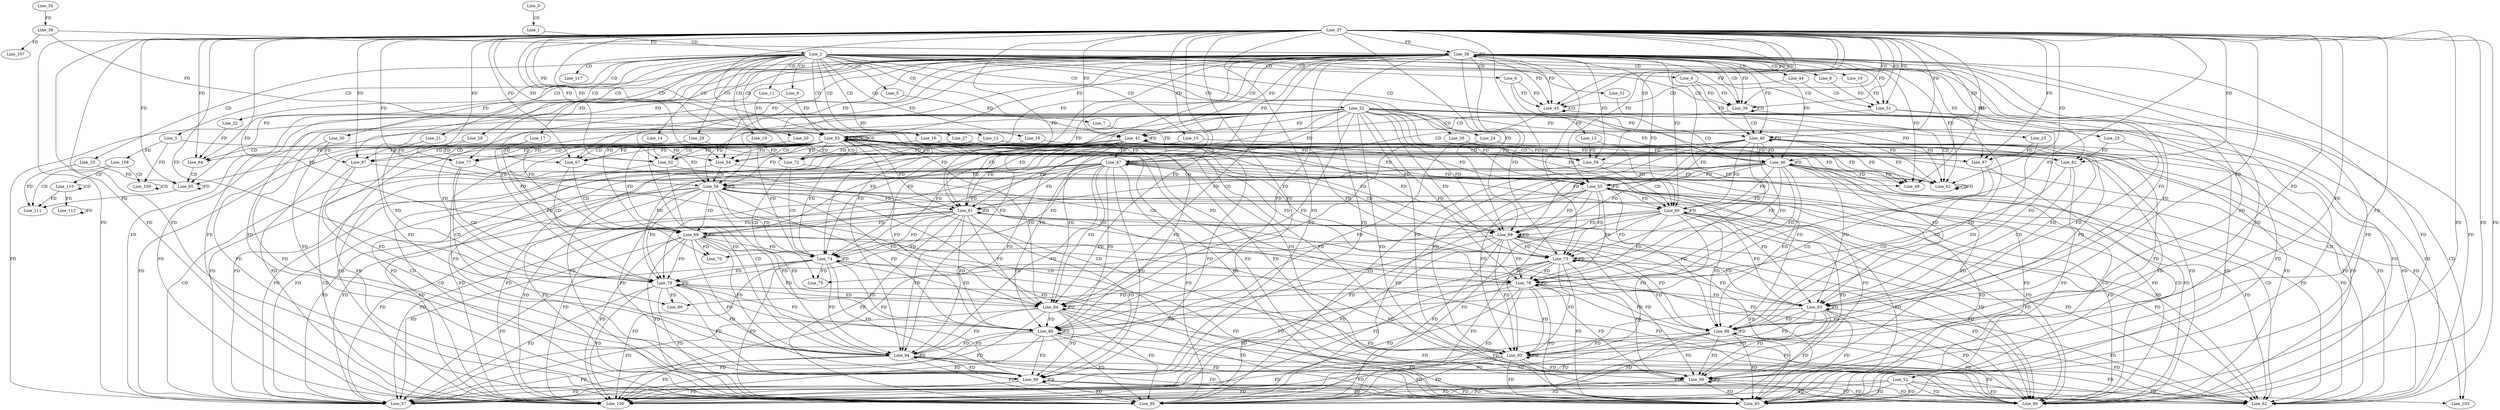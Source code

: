 digraph G {
  Line_0;
  Line_1;
  Line_2;
  Line_3;
  Line_4;
  Line_5;
  Line_6;
  Line_7;
  Line_8;
  Line_9;
  Line_10;
  Line_11;
  Line_12;
  Line_13;
  Line_14;
  Line_15;
  Line_16;
  Line_17;
  Line_18;
  Line_19;
  Line_20;
  Line_21;
  Line_22;
  Line_23;
  Line_24;
  Line_25;
  Line_26;
  Line_27;
  Line_28;
  Line_29;
  Line_30;
  Line_31;
  Line_32;
  Line_33;
  Line_35;
  Line_36;
  Line_38;
  Line_37;
  Line_38;
  Line_36;
  Line_38;
  Line_39;
  Line_39;
  Line_40;
  Line_40;
  Line_40;
  Line_41;
  Line_41;
  Line_42;
  Line_42;
  Line_42;
  Line_44;
  Line_45;
  Line_45;
  Line_46;
  Line_46;
  Line_46;
  Line_47;
  Line_47;
  Line_48;
  Line_51;
  Line_51;
  Line_51;
  Line_52;
  Line_53;
  Line_53;
  Line_53;
  Line_53;
  Line_53;
  Line_53;
  Line_53;
  Line_54;
  Line_54;
  Line_54;
  Line_55;
  Line_55;
  Line_55;
  Line_56;
  Line_56;
  Line_57;
  Line_57;
  Line_59;
  Line_59;
  Line_59;
  Line_60;
  Line_60;
  Line_60;
  Line_61;
  Line_61;
  Line_62;
  Line_62;
  Line_62;
  Line_64;
  Line_64;
  Line_64;
  Line_65;
  Line_65;
  Line_65;
  Line_65;
  Line_65;
  Line_67;
  Line_67;
  Line_67;
  Line_68;
  Line_68;
  Line_68;
  Line_69;
  Line_69;
  Line_70;
  Line_70;
  Line_70;
  Line_72;
  Line_72;
  Line_72;
  Line_73;
  Line_73;
  Line_73;
  Line_74;
  Line_74;
  Line_75;
  Line_75;
  Line_75;
  Line_77;
  Line_77;
  Line_77;
  Line_78;
  Line_78;
  Line_78;
  Line_79;
  Line_79;
  Line_80;
  Line_80;
  Line_80;
  Line_82;
  Line_82;
  Line_82;
  Line_83;
  Line_83;
  Line_83;
  Line_84;
  Line_84;
  Line_85;
  Line_85;
  Line_87;
  Line_87;
  Line_87;
  Line_88;
  Line_88;
  Line_88;
  Line_89;
  Line_89;
  Line_90;
  Line_90;
  Line_92;
  Line_92;
  Line_92;
  Line_93;
  Line_93;
  Line_93;
  Line_94;
  Line_94;
  Line_95;
  Line_95;
  Line_97;
  Line_97;
  Line_97;
  Line_98;
  Line_98;
  Line_98;
  Line_99;
  Line_99;
  Line_100;
  Line_100;
  Line_103;
  Line_107;
  Line_108;
  Line_108;
  Line_109;
  Line_109;
  Line_110;
  Line_110;
  Line_111;
  Line_112;
  Line_112;
  Line_117;
  Line_0 -> Line_1 [ label="CD" ];
  Line_1 -> Line_2 [ label="CD" ];
  Line_2 -> Line_3 [ label="CD" ];
  Line_2 -> Line_4 [ label="CD" ];
  Line_2 -> Line_5 [ label="CD" ];
  Line_2 -> Line_6 [ label="CD" ];
  Line_2 -> Line_7 [ label="CD" ];
  Line_2 -> Line_8 [ label="CD" ];
  Line_2 -> Line_9 [ label="CD" ];
  Line_2 -> Line_10 [ label="CD" ];
  Line_2 -> Line_11 [ label="CD" ];
  Line_2 -> Line_12 [ label="CD" ];
  Line_2 -> Line_13 [ label="CD" ];
  Line_2 -> Line_14 [ label="CD" ];
  Line_2 -> Line_15 [ label="CD" ];
  Line_2 -> Line_16 [ label="CD" ];
  Line_2 -> Line_17 [ label="CD" ];
  Line_2 -> Line_18 [ label="CD" ];
  Line_2 -> Line_19 [ label="CD" ];
  Line_2 -> Line_20 [ label="CD" ];
  Line_2 -> Line_21 [ label="CD" ];
  Line_2 -> Line_22 [ label="CD" ];
  Line_2 -> Line_23 [ label="CD" ];
  Line_2 -> Line_24 [ label="CD" ];
  Line_2 -> Line_25 [ label="CD" ];
  Line_2 -> Line_26 [ label="CD" ];
  Line_2 -> Line_27 [ label="CD" ];
  Line_2 -> Line_28 [ label="CD" ];
  Line_2 -> Line_29 [ label="CD" ];
  Line_2 -> Line_30 [ label="CD" ];
  Line_2 -> Line_31 [ label="CD" ];
  Line_2 -> Line_32 [ label="CD" ];
  Line_2 -> Line_33 [ label="CD" ];
  Line_35 -> Line_36 [ label="FD" ];
  Line_38 -> Line_38 [ label="FD" ];
  Line_37 -> Line_38 [ label="FD" ];
  Line_36 -> Line_38 [ label="FD" ];
  Line_38 -> Line_39 [ label="CD" ];
  Line_38 -> Line_39 [ label="FD" ];
  Line_37 -> Line_39 [ label="FD" ];
  Line_4 -> Line_39 [ label="FD" ];
  Line_39 -> Line_39 [ label="CD" ];
  Line_38 -> Line_39 [ label="FD" ];
  Line_37 -> Line_39 [ label="FD" ];
  Line_4 -> Line_39 [ label="FD" ];
  Line_39 -> Line_40 [ label="CD" ];
  Line_40 -> Line_40 [ label="FD" ];
  Line_32 -> Line_40 [ label="FD" ];
  Line_38 -> Line_40 [ label="FD" ];
  Line_37 -> Line_40 [ label="FD" ];
  Line_4 -> Line_40 [ label="FD" ];
  Line_39 -> Line_41 [ label="CD" ];
  Line_41 -> Line_41 [ label="FD" ];
  Line_32 -> Line_41 [ label="FD" ];
  Line_38 -> Line_41 [ label="FD" ];
  Line_37 -> Line_41 [ label="FD" ];
  Line_5 -> Line_41 [ label="FD" ];
  Line_39 -> Line_42 [ label="CD" ];
  Line_38 -> Line_42 [ label="FD" ];
  Line_37 -> Line_42 [ label="FD" ];
  Line_40 -> Line_42 [ label="FD" ];
  Line_32 -> Line_42 [ label="FD" ];
  Line_41 -> Line_42 [ label="FD" ];
  Line_42 -> Line_42 [ label="CD" ];
  Line_42 -> Line_42 [ label="FD" ];
  Line_31 -> Line_42 [ label="FD" ];
  Line_38 -> Line_44 [ label="CD" ];
  Line_44 -> Line_45 [ label="CD" ];
  Line_38 -> Line_45 [ label="FD" ];
  Line_37 -> Line_45 [ label="FD" ];
  Line_6 -> Line_45 [ label="FD" ];
  Line_45 -> Line_45 [ label="CD" ];
  Line_38 -> Line_45 [ label="FD" ];
  Line_37 -> Line_45 [ label="FD" ];
  Line_6 -> Line_45 [ label="FD" ];
  Line_45 -> Line_46 [ label="CD" ];
  Line_40 -> Line_46 [ label="FD" ];
  Line_46 -> Line_46 [ label="FD" ];
  Line_32 -> Line_46 [ label="FD" ];
  Line_38 -> Line_46 [ label="FD" ];
  Line_37 -> Line_46 [ label="FD" ];
  Line_6 -> Line_46 [ label="FD" ];
  Line_45 -> Line_47 [ label="CD" ];
  Line_41 -> Line_47 [ label="FD" ];
  Line_47 -> Line_47 [ label="FD" ];
  Line_32 -> Line_47 [ label="FD" ];
  Line_38 -> Line_47 [ label="FD" ];
  Line_37 -> Line_47 [ label="FD" ];
  Line_7 -> Line_47 [ label="FD" ];
  Line_38 -> Line_48 [ label="FD" ];
  Line_37 -> Line_48 [ label="FD" ];
  Line_40 -> Line_48 [ label="FD" ];
  Line_46 -> Line_48 [ label="FD" ];
  Line_32 -> Line_48 [ label="FD" ];
  Line_41 -> Line_48 [ label="FD" ];
  Line_47 -> Line_48 [ label="FD" ];
  Line_44 -> Line_51 [ label="CD" ];
  Line_38 -> Line_51 [ label="FD" ];
  Line_37 -> Line_51 [ label="FD" ];
  Line_8 -> Line_51 [ label="FD" ];
  Line_10 -> Line_51 [ label="FD" ];
  Line_51 -> Line_52 [ label="CD" ];
  Line_51 -> Line_53 [ label="CD" ];
  Line_53 -> Line_53 [ label="CD" ];
  Line_53 -> Line_53 [ label="FD" ];
  Line_38 -> Line_53 [ label="FD" ];
  Line_37 -> Line_53 [ label="FD" ];
  Line_36 -> Line_53 [ label="FD" ];
  Line_53 -> Line_53 [ label="CD" ];
  Line_9 -> Line_53 [ label="FD" ];
  Line_53 -> Line_53 [ label="CD" ];
  Line_11 -> Line_53 [ label="FD" ];
  Line_53 -> Line_54 [ label="CD" ];
  Line_53 -> Line_54 [ label="FD" ];
  Line_38 -> Line_54 [ label="FD" ];
  Line_37 -> Line_54 [ label="FD" ];
  Line_12 -> Line_54 [ label="FD" ];
  Line_14 -> Line_54 [ label="FD" ];
  Line_54 -> Line_55 [ label="CD" ];
  Line_55 -> Line_55 [ label="FD" ];
  Line_40 -> Line_55 [ label="FD" ];
  Line_46 -> Line_55 [ label="FD" ];
  Line_32 -> Line_55 [ label="FD" ];
  Line_53 -> Line_55 [ label="FD" ];
  Line_38 -> Line_55 [ label="FD" ];
  Line_37 -> Line_55 [ label="FD" ];
  Line_12 -> Line_55 [ label="FD" ];
  Line_54 -> Line_56 [ label="CD" ];
  Line_56 -> Line_56 [ label="FD" ];
  Line_41 -> Line_56 [ label="FD" ];
  Line_47 -> Line_56 [ label="FD" ];
  Line_32 -> Line_56 [ label="FD" ];
  Line_53 -> Line_56 [ label="FD" ];
  Line_38 -> Line_56 [ label="FD" ];
  Line_37 -> Line_56 [ label="FD" ];
  Line_14 -> Line_56 [ label="FD" ];
  Line_54 -> Line_57 [ label="CD" ];
  Line_52 -> Line_57 [ label="FD" ];
  Line_53 -> Line_57 [ label="FD" ];
  Line_38 -> Line_57 [ label="FD" ];
  Line_37 -> Line_57 [ label="FD" ];
  Line_55 -> Line_57 [ label="FD" ];
  Line_40 -> Line_57 [ label="FD" ];
  Line_46 -> Line_57 [ label="FD" ];
  Line_32 -> Line_57 [ label="FD" ];
  Line_56 -> Line_57 [ label="FD" ];
  Line_41 -> Line_57 [ label="FD" ];
  Line_47 -> Line_57 [ label="FD" ];
  Line_53 -> Line_59 [ label="CD" ];
  Line_53 -> Line_59 [ label="FD" ];
  Line_38 -> Line_59 [ label="FD" ];
  Line_37 -> Line_59 [ label="FD" ];
  Line_13 -> Line_59 [ label="FD" ];
  Line_15 -> Line_59 [ label="FD" ];
  Line_59 -> Line_60 [ label="CD" ];
  Line_55 -> Line_60 [ label="FD" ];
  Line_60 -> Line_60 [ label="FD" ];
  Line_40 -> Line_60 [ label="FD" ];
  Line_46 -> Line_60 [ label="FD" ];
  Line_32 -> Line_60 [ label="FD" ];
  Line_53 -> Line_60 [ label="FD" ];
  Line_38 -> Line_60 [ label="FD" ];
  Line_37 -> Line_60 [ label="FD" ];
  Line_13 -> Line_60 [ label="FD" ];
  Line_59 -> Line_61 [ label="CD" ];
  Line_56 -> Line_61 [ label="FD" ];
  Line_61 -> Line_61 [ label="FD" ];
  Line_41 -> Line_61 [ label="FD" ];
  Line_47 -> Line_61 [ label="FD" ];
  Line_32 -> Line_61 [ label="FD" ];
  Line_53 -> Line_61 [ label="FD" ];
  Line_38 -> Line_61 [ label="FD" ];
  Line_37 -> Line_61 [ label="FD" ];
  Line_15 -> Line_61 [ label="FD" ];
  Line_59 -> Line_62 [ label="CD" ];
  Line_52 -> Line_62 [ label="FD" ];
  Line_53 -> Line_62 [ label="FD" ];
  Line_38 -> Line_62 [ label="FD" ];
  Line_37 -> Line_62 [ label="FD" ];
  Line_55 -> Line_62 [ label="FD" ];
  Line_60 -> Line_62 [ label="FD" ];
  Line_40 -> Line_62 [ label="FD" ];
  Line_46 -> Line_62 [ label="FD" ];
  Line_32 -> Line_62 [ label="FD" ];
  Line_56 -> Line_62 [ label="FD" ];
  Line_61 -> Line_62 [ label="FD" ];
  Line_41 -> Line_62 [ label="FD" ];
  Line_47 -> Line_62 [ label="FD" ];
  Line_53 -> Line_64 [ label="CD" ];
  Line_53 -> Line_64 [ label="FD" ];
  Line_38 -> Line_64 [ label="FD" ];
  Line_37 -> Line_64 [ label="FD" ];
  Line_22 -> Line_64 [ label="FD" ];
  Line_64 -> Line_65 [ label="CD" ];
  Line_65 -> Line_65 [ label="FD" ];
  Line_33 -> Line_65 [ label="FD" ];
  Line_53 -> Line_65 [ label="FD" ];
  Line_38 -> Line_65 [ label="FD" ];
  Line_37 -> Line_65 [ label="FD" ];
  Line_53 -> Line_67 [ label="CD" ];
  Line_53 -> Line_67 [ label="FD" ];
  Line_38 -> Line_67 [ label="FD" ];
  Line_37 -> Line_67 [ label="FD" ];
  Line_16 -> Line_67 [ label="FD" ];
  Line_17 -> Line_67 [ label="FD" ];
  Line_67 -> Line_68 [ label="CD" ];
  Line_55 -> Line_68 [ label="FD" ];
  Line_60 -> Line_68 [ label="FD" ];
  Line_68 -> Line_68 [ label="FD" ];
  Line_40 -> Line_68 [ label="FD" ];
  Line_46 -> Line_68 [ label="FD" ];
  Line_32 -> Line_68 [ label="FD" ];
  Line_53 -> Line_68 [ label="FD" ];
  Line_38 -> Line_68 [ label="FD" ];
  Line_37 -> Line_68 [ label="FD" ];
  Line_16 -> Line_68 [ label="FD" ];
  Line_67 -> Line_69 [ label="CD" ];
  Line_56 -> Line_69 [ label="FD" ];
  Line_61 -> Line_69 [ label="FD" ];
  Line_69 -> Line_69 [ label="FD" ];
  Line_41 -> Line_69 [ label="FD" ];
  Line_47 -> Line_69 [ label="FD" ];
  Line_32 -> Line_69 [ label="FD" ];
  Line_53 -> Line_69 [ label="FD" ];
  Line_38 -> Line_69 [ label="FD" ];
  Line_37 -> Line_69 [ label="FD" ];
  Line_17 -> Line_69 [ label="FD" ];
  Line_67 -> Line_70 [ label="CD" ];
  Line_68 -> Line_70 [ label="FD" ];
  Line_69 -> Line_70 [ label="FD" ];
  Line_53 -> Line_72 [ label="CD" ];
  Line_53 -> Line_72 [ label="FD" ];
  Line_38 -> Line_72 [ label="FD" ];
  Line_37 -> Line_72 [ label="FD" ];
  Line_18 -> Line_72 [ label="FD" ];
  Line_19 -> Line_72 [ label="FD" ];
  Line_72 -> Line_73 [ label="CD" ];
  Line_55 -> Line_73 [ label="FD" ];
  Line_60 -> Line_73 [ label="FD" ];
  Line_68 -> Line_73 [ label="FD" ];
  Line_73 -> Line_73 [ label="FD" ];
  Line_40 -> Line_73 [ label="FD" ];
  Line_46 -> Line_73 [ label="FD" ];
  Line_32 -> Line_73 [ label="FD" ];
  Line_53 -> Line_73 [ label="FD" ];
  Line_38 -> Line_73 [ label="FD" ];
  Line_37 -> Line_73 [ label="FD" ];
  Line_18 -> Line_73 [ label="FD" ];
  Line_72 -> Line_74 [ label="CD" ];
  Line_56 -> Line_74 [ label="FD" ];
  Line_61 -> Line_74 [ label="FD" ];
  Line_69 -> Line_74 [ label="FD" ];
  Line_74 -> Line_74 [ label="FD" ];
  Line_41 -> Line_74 [ label="FD" ];
  Line_47 -> Line_74 [ label="FD" ];
  Line_32 -> Line_74 [ label="FD" ];
  Line_53 -> Line_74 [ label="FD" ];
  Line_38 -> Line_74 [ label="FD" ];
  Line_37 -> Line_74 [ label="FD" ];
  Line_19 -> Line_74 [ label="FD" ];
  Line_72 -> Line_75 [ label="CD" ];
  Line_73 -> Line_75 [ label="FD" ];
  Line_74 -> Line_75 [ label="FD" ];
  Line_53 -> Line_77 [ label="CD" ];
  Line_53 -> Line_77 [ label="FD" ];
  Line_38 -> Line_77 [ label="FD" ];
  Line_37 -> Line_77 [ label="FD" ];
  Line_20 -> Line_77 [ label="FD" ];
  Line_21 -> Line_77 [ label="FD" ];
  Line_77 -> Line_78 [ label="CD" ];
  Line_55 -> Line_78 [ label="FD" ];
  Line_60 -> Line_78 [ label="FD" ];
  Line_68 -> Line_78 [ label="FD" ];
  Line_73 -> Line_78 [ label="FD" ];
  Line_78 -> Line_78 [ label="FD" ];
  Line_40 -> Line_78 [ label="FD" ];
  Line_46 -> Line_78 [ label="FD" ];
  Line_32 -> Line_78 [ label="FD" ];
  Line_53 -> Line_78 [ label="FD" ];
  Line_38 -> Line_78 [ label="FD" ];
  Line_37 -> Line_78 [ label="FD" ];
  Line_20 -> Line_78 [ label="FD" ];
  Line_77 -> Line_79 [ label="CD" ];
  Line_56 -> Line_79 [ label="FD" ];
  Line_61 -> Line_79 [ label="FD" ];
  Line_69 -> Line_79 [ label="FD" ];
  Line_74 -> Line_79 [ label="FD" ];
  Line_79 -> Line_79 [ label="FD" ];
  Line_41 -> Line_79 [ label="FD" ];
  Line_47 -> Line_79 [ label="FD" ];
  Line_32 -> Line_79 [ label="FD" ];
  Line_53 -> Line_79 [ label="FD" ];
  Line_38 -> Line_79 [ label="FD" ];
  Line_37 -> Line_79 [ label="FD" ];
  Line_21 -> Line_79 [ label="FD" ];
  Line_77 -> Line_80 [ label="CD" ];
  Line_78 -> Line_80 [ label="FD" ];
  Line_79 -> Line_80 [ label="FD" ];
  Line_53 -> Line_82 [ label="CD" ];
  Line_53 -> Line_82 [ label="FD" ];
  Line_38 -> Line_82 [ label="FD" ];
  Line_37 -> Line_82 [ label="FD" ];
  Line_23 -> Line_82 [ label="FD" ];
  Line_24 -> Line_82 [ label="FD" ];
  Line_82 -> Line_83 [ label="CD" ];
  Line_55 -> Line_83 [ label="FD" ];
  Line_60 -> Line_83 [ label="FD" ];
  Line_68 -> Line_83 [ label="FD" ];
  Line_73 -> Line_83 [ label="FD" ];
  Line_78 -> Line_83 [ label="FD" ];
  Line_83 -> Line_83 [ label="FD" ];
  Line_40 -> Line_83 [ label="FD" ];
  Line_46 -> Line_83 [ label="FD" ];
  Line_32 -> Line_83 [ label="FD" ];
  Line_53 -> Line_83 [ label="FD" ];
  Line_38 -> Line_83 [ label="FD" ];
  Line_37 -> Line_83 [ label="FD" ];
  Line_23 -> Line_83 [ label="FD" ];
  Line_82 -> Line_84 [ label="CD" ];
  Line_56 -> Line_84 [ label="FD" ];
  Line_61 -> Line_84 [ label="FD" ];
  Line_69 -> Line_84 [ label="FD" ];
  Line_74 -> Line_84 [ label="FD" ];
  Line_79 -> Line_84 [ label="FD" ];
  Line_84 -> Line_84 [ label="FD" ];
  Line_41 -> Line_84 [ label="FD" ];
  Line_47 -> Line_84 [ label="FD" ];
  Line_32 -> Line_84 [ label="FD" ];
  Line_53 -> Line_84 [ label="FD" ];
  Line_38 -> Line_84 [ label="FD" ];
  Line_37 -> Line_84 [ label="FD" ];
  Line_24 -> Line_84 [ label="FD" ];
  Line_82 -> Line_85 [ label="CD" ];
  Line_52 -> Line_85 [ label="FD" ];
  Line_53 -> Line_85 [ label="FD" ];
  Line_38 -> Line_85 [ label="FD" ];
  Line_37 -> Line_85 [ label="FD" ];
  Line_55 -> Line_85 [ label="FD" ];
  Line_60 -> Line_85 [ label="FD" ];
  Line_68 -> Line_85 [ label="FD" ];
  Line_73 -> Line_85 [ label="FD" ];
  Line_78 -> Line_85 [ label="FD" ];
  Line_83 -> Line_85 [ label="FD" ];
  Line_40 -> Line_85 [ label="FD" ];
  Line_46 -> Line_85 [ label="FD" ];
  Line_32 -> Line_85 [ label="FD" ];
  Line_56 -> Line_85 [ label="FD" ];
  Line_61 -> Line_85 [ label="FD" ];
  Line_69 -> Line_85 [ label="FD" ];
  Line_74 -> Line_85 [ label="FD" ];
  Line_79 -> Line_85 [ label="FD" ];
  Line_84 -> Line_85 [ label="FD" ];
  Line_41 -> Line_85 [ label="FD" ];
  Line_47 -> Line_85 [ label="FD" ];
  Line_53 -> Line_87 [ label="CD" ];
  Line_53 -> Line_87 [ label="FD" ];
  Line_38 -> Line_87 [ label="FD" ];
  Line_37 -> Line_87 [ label="FD" ];
  Line_25 -> Line_87 [ label="FD" ];
  Line_26 -> Line_87 [ label="FD" ];
  Line_87 -> Line_88 [ label="CD" ];
  Line_55 -> Line_88 [ label="FD" ];
  Line_60 -> Line_88 [ label="FD" ];
  Line_68 -> Line_88 [ label="FD" ];
  Line_73 -> Line_88 [ label="FD" ];
  Line_78 -> Line_88 [ label="FD" ];
  Line_83 -> Line_88 [ label="FD" ];
  Line_88 -> Line_88 [ label="FD" ];
  Line_40 -> Line_88 [ label="FD" ];
  Line_46 -> Line_88 [ label="FD" ];
  Line_32 -> Line_88 [ label="FD" ];
  Line_53 -> Line_88 [ label="FD" ];
  Line_38 -> Line_88 [ label="FD" ];
  Line_37 -> Line_88 [ label="FD" ];
  Line_25 -> Line_88 [ label="FD" ];
  Line_87 -> Line_89 [ label="CD" ];
  Line_56 -> Line_89 [ label="FD" ];
  Line_61 -> Line_89 [ label="FD" ];
  Line_69 -> Line_89 [ label="FD" ];
  Line_74 -> Line_89 [ label="FD" ];
  Line_79 -> Line_89 [ label="FD" ];
  Line_84 -> Line_89 [ label="FD" ];
  Line_89 -> Line_89 [ label="FD" ];
  Line_41 -> Line_89 [ label="FD" ];
  Line_47 -> Line_89 [ label="FD" ];
  Line_32 -> Line_89 [ label="FD" ];
  Line_53 -> Line_89 [ label="FD" ];
  Line_38 -> Line_89 [ label="FD" ];
  Line_37 -> Line_89 [ label="FD" ];
  Line_26 -> Line_89 [ label="FD" ];
  Line_87 -> Line_90 [ label="CD" ];
  Line_52 -> Line_90 [ label="FD" ];
  Line_53 -> Line_90 [ label="FD" ];
  Line_38 -> Line_90 [ label="FD" ];
  Line_37 -> Line_90 [ label="FD" ];
  Line_55 -> Line_90 [ label="FD" ];
  Line_60 -> Line_90 [ label="FD" ];
  Line_68 -> Line_90 [ label="FD" ];
  Line_73 -> Line_90 [ label="FD" ];
  Line_78 -> Line_90 [ label="FD" ];
  Line_83 -> Line_90 [ label="FD" ];
  Line_88 -> Line_90 [ label="FD" ];
  Line_40 -> Line_90 [ label="FD" ];
  Line_46 -> Line_90 [ label="FD" ];
  Line_32 -> Line_90 [ label="FD" ];
  Line_56 -> Line_90 [ label="FD" ];
  Line_61 -> Line_90 [ label="FD" ];
  Line_69 -> Line_90 [ label="FD" ];
  Line_74 -> Line_90 [ label="FD" ];
  Line_79 -> Line_90 [ label="FD" ];
  Line_84 -> Line_90 [ label="FD" ];
  Line_89 -> Line_90 [ label="FD" ];
  Line_41 -> Line_90 [ label="FD" ];
  Line_47 -> Line_90 [ label="FD" ];
  Line_53 -> Line_92 [ label="CD" ];
  Line_53 -> Line_92 [ label="FD" ];
  Line_38 -> Line_92 [ label="FD" ];
  Line_37 -> Line_92 [ label="FD" ];
  Line_27 -> Line_92 [ label="FD" ];
  Line_28 -> Line_92 [ label="FD" ];
  Line_92 -> Line_93 [ label="CD" ];
  Line_55 -> Line_93 [ label="FD" ];
  Line_60 -> Line_93 [ label="FD" ];
  Line_68 -> Line_93 [ label="FD" ];
  Line_73 -> Line_93 [ label="FD" ];
  Line_78 -> Line_93 [ label="FD" ];
  Line_83 -> Line_93 [ label="FD" ];
  Line_88 -> Line_93 [ label="FD" ];
  Line_93 -> Line_93 [ label="FD" ];
  Line_40 -> Line_93 [ label="FD" ];
  Line_46 -> Line_93 [ label="FD" ];
  Line_32 -> Line_93 [ label="FD" ];
  Line_53 -> Line_93 [ label="FD" ];
  Line_38 -> Line_93 [ label="FD" ];
  Line_37 -> Line_93 [ label="FD" ];
  Line_27 -> Line_93 [ label="FD" ];
  Line_92 -> Line_94 [ label="CD" ];
  Line_56 -> Line_94 [ label="FD" ];
  Line_61 -> Line_94 [ label="FD" ];
  Line_69 -> Line_94 [ label="FD" ];
  Line_74 -> Line_94 [ label="FD" ];
  Line_79 -> Line_94 [ label="FD" ];
  Line_84 -> Line_94 [ label="FD" ];
  Line_89 -> Line_94 [ label="FD" ];
  Line_94 -> Line_94 [ label="FD" ];
  Line_41 -> Line_94 [ label="FD" ];
  Line_47 -> Line_94 [ label="FD" ];
  Line_32 -> Line_94 [ label="FD" ];
  Line_53 -> Line_94 [ label="FD" ];
  Line_38 -> Line_94 [ label="FD" ];
  Line_37 -> Line_94 [ label="FD" ];
  Line_28 -> Line_94 [ label="FD" ];
  Line_92 -> Line_95 [ label="CD" ];
  Line_52 -> Line_95 [ label="FD" ];
  Line_53 -> Line_95 [ label="FD" ];
  Line_38 -> Line_95 [ label="FD" ];
  Line_37 -> Line_95 [ label="FD" ];
  Line_55 -> Line_95 [ label="FD" ];
  Line_60 -> Line_95 [ label="FD" ];
  Line_68 -> Line_95 [ label="FD" ];
  Line_73 -> Line_95 [ label="FD" ];
  Line_78 -> Line_95 [ label="FD" ];
  Line_83 -> Line_95 [ label="FD" ];
  Line_88 -> Line_95 [ label="FD" ];
  Line_93 -> Line_95 [ label="FD" ];
  Line_40 -> Line_95 [ label="FD" ];
  Line_46 -> Line_95 [ label="FD" ];
  Line_32 -> Line_95 [ label="FD" ];
  Line_56 -> Line_95 [ label="FD" ];
  Line_61 -> Line_95 [ label="FD" ];
  Line_69 -> Line_95 [ label="FD" ];
  Line_74 -> Line_95 [ label="FD" ];
  Line_79 -> Line_95 [ label="FD" ];
  Line_84 -> Line_95 [ label="FD" ];
  Line_89 -> Line_95 [ label="FD" ];
  Line_94 -> Line_95 [ label="FD" ];
  Line_41 -> Line_95 [ label="FD" ];
  Line_47 -> Line_95 [ label="FD" ];
  Line_53 -> Line_97 [ label="CD" ];
  Line_53 -> Line_97 [ label="FD" ];
  Line_38 -> Line_97 [ label="FD" ];
  Line_37 -> Line_97 [ label="FD" ];
  Line_29 -> Line_97 [ label="FD" ];
  Line_30 -> Line_97 [ label="FD" ];
  Line_97 -> Line_98 [ label="CD" ];
  Line_55 -> Line_98 [ label="FD" ];
  Line_60 -> Line_98 [ label="FD" ];
  Line_68 -> Line_98 [ label="FD" ];
  Line_73 -> Line_98 [ label="FD" ];
  Line_78 -> Line_98 [ label="FD" ];
  Line_83 -> Line_98 [ label="FD" ];
  Line_88 -> Line_98 [ label="FD" ];
  Line_93 -> Line_98 [ label="FD" ];
  Line_98 -> Line_98 [ label="FD" ];
  Line_40 -> Line_98 [ label="FD" ];
  Line_46 -> Line_98 [ label="FD" ];
  Line_32 -> Line_98 [ label="FD" ];
  Line_53 -> Line_98 [ label="FD" ];
  Line_38 -> Line_98 [ label="FD" ];
  Line_37 -> Line_98 [ label="FD" ];
  Line_29 -> Line_98 [ label="FD" ];
  Line_97 -> Line_99 [ label="CD" ];
  Line_56 -> Line_99 [ label="FD" ];
  Line_61 -> Line_99 [ label="FD" ];
  Line_69 -> Line_99 [ label="FD" ];
  Line_74 -> Line_99 [ label="FD" ];
  Line_79 -> Line_99 [ label="FD" ];
  Line_84 -> Line_99 [ label="FD" ];
  Line_89 -> Line_99 [ label="FD" ];
  Line_94 -> Line_99 [ label="FD" ];
  Line_99 -> Line_99 [ label="FD" ];
  Line_41 -> Line_99 [ label="FD" ];
  Line_47 -> Line_99 [ label="FD" ];
  Line_32 -> Line_99 [ label="FD" ];
  Line_53 -> Line_99 [ label="FD" ];
  Line_38 -> Line_99 [ label="FD" ];
  Line_37 -> Line_99 [ label="FD" ];
  Line_30 -> Line_99 [ label="FD" ];
  Line_97 -> Line_100 [ label="CD" ];
  Line_52 -> Line_100 [ label="FD" ];
  Line_53 -> Line_100 [ label="FD" ];
  Line_38 -> Line_100 [ label="FD" ];
  Line_37 -> Line_100 [ label="FD" ];
  Line_55 -> Line_100 [ label="FD" ];
  Line_60 -> Line_100 [ label="FD" ];
  Line_68 -> Line_100 [ label="FD" ];
  Line_73 -> Line_100 [ label="FD" ];
  Line_78 -> Line_100 [ label="FD" ];
  Line_83 -> Line_100 [ label="FD" ];
  Line_88 -> Line_100 [ label="FD" ];
  Line_93 -> Line_100 [ label="FD" ];
  Line_98 -> Line_100 [ label="FD" ];
  Line_40 -> Line_100 [ label="FD" ];
  Line_46 -> Line_100 [ label="FD" ];
  Line_32 -> Line_100 [ label="FD" ];
  Line_56 -> Line_100 [ label="FD" ];
  Line_61 -> Line_100 [ label="FD" ];
  Line_69 -> Line_100 [ label="FD" ];
  Line_74 -> Line_100 [ label="FD" ];
  Line_79 -> Line_100 [ label="FD" ];
  Line_84 -> Line_100 [ label="FD" ];
  Line_89 -> Line_100 [ label="FD" ];
  Line_94 -> Line_100 [ label="FD" ];
  Line_99 -> Line_100 [ label="FD" ];
  Line_41 -> Line_100 [ label="FD" ];
  Line_47 -> Line_100 [ label="FD" ];
  Line_51 -> Line_103 [ label="CD" ];
  Line_3 -> Line_103 [ label="FD" ];
  Line_52 -> Line_103 [ label="FD" ];
  Line_36 -> Line_107 [ label="FD" ];
  Line_3 -> Line_108 [ label="FD" ];
  Line_108 -> Line_109 [ label="CD" ];
  Line_109 -> Line_109 [ label="CD" ];
  Line_3 -> Line_109 [ label="FD" ];
  Line_108 -> Line_110 [ label="CD" ];
  Line_110 -> Line_110 [ label="CD" ];
  Line_108 -> Line_111 [ label="CD" ];
  Line_110 -> Line_111 [ label="FD" ];
  Line_65 -> Line_111 [ label="FD" ];
  Line_33 -> Line_111 [ label="FD" ];
  Line_112 -> Line_112 [ label="FD" ];
  Line_110 -> Line_112 [ label="FD" ];
  Line_2 -> Line_117 [ label="CD" ];
  Line_46 -> Line_42 [ label="FD" ];
  Line_47 -> Line_42 [ label="FD" ];
  Line_60 -> Line_57 [ label="FD" ];
  Line_68 -> Line_57 [ label="FD" ];
  Line_73 -> Line_57 [ label="FD" ];
  Line_78 -> Line_57 [ label="FD" ];
  Line_83 -> Line_57 [ label="FD" ];
  Line_88 -> Line_57 [ label="FD" ];
  Line_93 -> Line_57 [ label="FD" ];
  Line_98 -> Line_57 [ label="FD" ];
  Line_61 -> Line_57 [ label="FD" ];
  Line_69 -> Line_57 [ label="FD" ];
  Line_74 -> Line_57 [ label="FD" ];
  Line_79 -> Line_57 [ label="FD" ];
  Line_84 -> Line_57 [ label="FD" ];
  Line_89 -> Line_57 [ label="FD" ];
  Line_94 -> Line_57 [ label="FD" ];
  Line_99 -> Line_57 [ label="FD" ];
  Line_83 -> Line_62 [ label="FD" ];
  Line_88 -> Line_62 [ label="FD" ];
  Line_93 -> Line_62 [ label="FD" ];
  Line_98 -> Line_62 [ label="FD" ];
  Line_84 -> Line_62 [ label="FD" ];
  Line_89 -> Line_62 [ label="FD" ];
  Line_94 -> Line_62 [ label="FD" ];
  Line_99 -> Line_62 [ label="FD" ];
  Line_88 -> Line_85 [ label="FD" ];
  Line_93 -> Line_85 [ label="FD" ];
  Line_98 -> Line_85 [ label="FD" ];
  Line_89 -> Line_85 [ label="FD" ];
  Line_94 -> Line_85 [ label="FD" ];
  Line_99 -> Line_85 [ label="FD" ];
  Line_93 -> Line_90 [ label="FD" ];
  Line_98 -> Line_90 [ label="FD" ];
  Line_94 -> Line_90 [ label="FD" ];
  Line_99 -> Line_90 [ label="FD" ];
  Line_98 -> Line_95 [ label="FD" ];
  Line_99 -> Line_95 [ label="FD" ];
}
